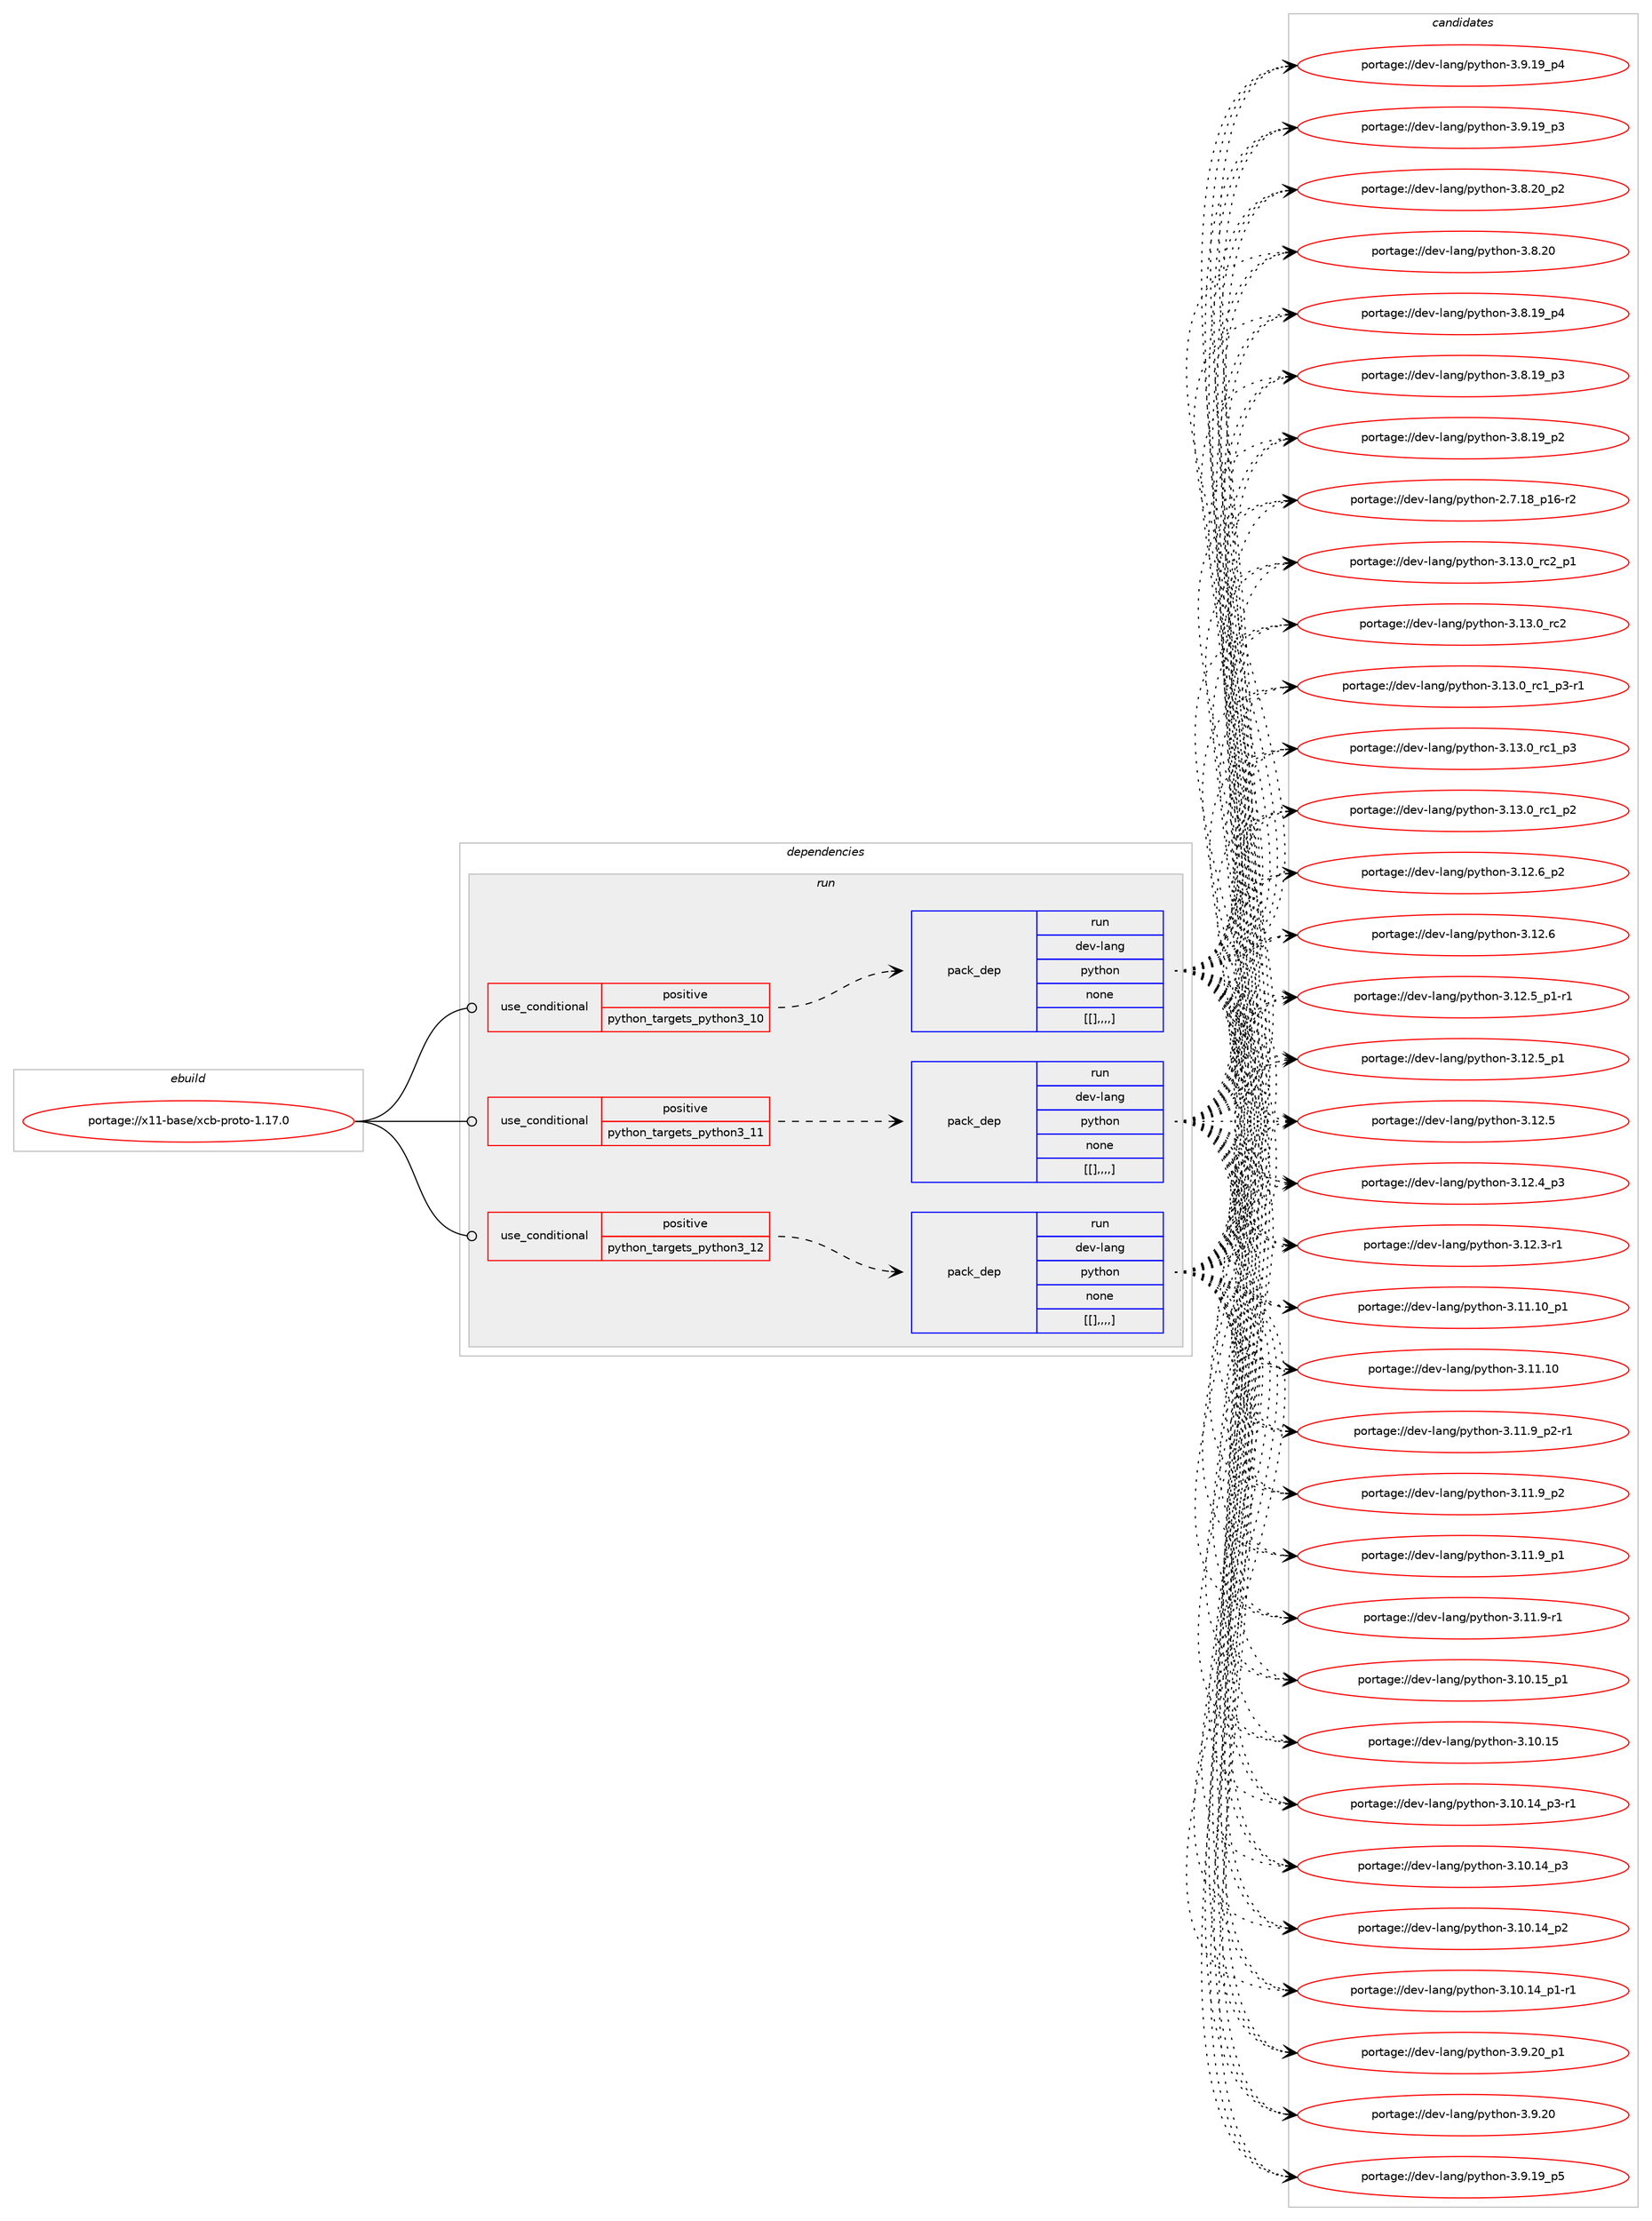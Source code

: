 digraph prolog {

# *************
# Graph options
# *************

newrank=true;
concentrate=true;
compound=true;
graph [rankdir=LR,fontname=Helvetica,fontsize=10,ranksep=1.5];#, ranksep=2.5, nodesep=0.2];
edge  [arrowhead=vee];
node  [fontname=Helvetica,fontsize=10];

# **********
# The ebuild
# **********

subgraph cluster_leftcol {
color=gray;
label=<<i>ebuild</i>>;
id [label="portage://x11-base/xcb-proto-1.17.0", color=red, width=4, href="../x11-base/xcb-proto-1.17.0.svg"];
}

# ****************
# The dependencies
# ****************

subgraph cluster_midcol {
color=gray;
label=<<i>dependencies</i>>;
subgraph cluster_compile {
fillcolor="#eeeeee";
style=filled;
label=<<i>compile</i>>;
}
subgraph cluster_compileandrun {
fillcolor="#eeeeee";
style=filled;
label=<<i>compile and run</i>>;
}
subgraph cluster_run {
fillcolor="#eeeeee";
style=filled;
label=<<i>run</i>>;
subgraph cond11531 {
dependency31883 [label=<<TABLE BORDER="0" CELLBORDER="1" CELLSPACING="0" CELLPADDING="4"><TR><TD ROWSPAN="3" CELLPADDING="10">use_conditional</TD></TR><TR><TD>positive</TD></TR><TR><TD>python_targets_python3_10</TD></TR></TABLE>>, shape=none, color=red];
subgraph pack20130 {
dependency31884 [label=<<TABLE BORDER="0" CELLBORDER="1" CELLSPACING="0" CELLPADDING="4" WIDTH="220"><TR><TD ROWSPAN="6" CELLPADDING="30">pack_dep</TD></TR><TR><TD WIDTH="110">run</TD></TR><TR><TD>dev-lang</TD></TR><TR><TD>python</TD></TR><TR><TD>none</TD></TR><TR><TD>[[],,,,]</TD></TR></TABLE>>, shape=none, color=blue];
}
dependency31883:e -> dependency31884:w [weight=20,style="dashed",arrowhead="vee"];
}
id:e -> dependency31883:w [weight=20,style="solid",arrowhead="odot"];
subgraph cond11532 {
dependency31885 [label=<<TABLE BORDER="0" CELLBORDER="1" CELLSPACING="0" CELLPADDING="4"><TR><TD ROWSPAN="3" CELLPADDING="10">use_conditional</TD></TR><TR><TD>positive</TD></TR><TR><TD>python_targets_python3_11</TD></TR></TABLE>>, shape=none, color=red];
subgraph pack20131 {
dependency31886 [label=<<TABLE BORDER="0" CELLBORDER="1" CELLSPACING="0" CELLPADDING="4" WIDTH="220"><TR><TD ROWSPAN="6" CELLPADDING="30">pack_dep</TD></TR><TR><TD WIDTH="110">run</TD></TR><TR><TD>dev-lang</TD></TR><TR><TD>python</TD></TR><TR><TD>none</TD></TR><TR><TD>[[],,,,]</TD></TR></TABLE>>, shape=none, color=blue];
}
dependency31885:e -> dependency31886:w [weight=20,style="dashed",arrowhead="vee"];
}
id:e -> dependency31885:w [weight=20,style="solid",arrowhead="odot"];
subgraph cond11533 {
dependency31887 [label=<<TABLE BORDER="0" CELLBORDER="1" CELLSPACING="0" CELLPADDING="4"><TR><TD ROWSPAN="3" CELLPADDING="10">use_conditional</TD></TR><TR><TD>positive</TD></TR><TR><TD>python_targets_python3_12</TD></TR></TABLE>>, shape=none, color=red];
subgraph pack20132 {
dependency31888 [label=<<TABLE BORDER="0" CELLBORDER="1" CELLSPACING="0" CELLPADDING="4" WIDTH="220"><TR><TD ROWSPAN="6" CELLPADDING="30">pack_dep</TD></TR><TR><TD WIDTH="110">run</TD></TR><TR><TD>dev-lang</TD></TR><TR><TD>python</TD></TR><TR><TD>none</TD></TR><TR><TD>[[],,,,]</TD></TR></TABLE>>, shape=none, color=blue];
}
dependency31887:e -> dependency31888:w [weight=20,style="dashed",arrowhead="vee"];
}
id:e -> dependency31887:w [weight=20,style="solid",arrowhead="odot"];
}
}

# **************
# The candidates
# **************

subgraph cluster_choices {
rank=same;
color=gray;
label=<<i>candidates</i>>;

subgraph choice20130 {
color=black;
nodesep=1;
choice100101118451089711010347112121116104111110455146495146489511499509511249 [label="portage://dev-lang/python-3.13.0_rc2_p1", color=red, width=4,href="../dev-lang/python-3.13.0_rc2_p1.svg"];
choice10010111845108971101034711212111610411111045514649514648951149950 [label="portage://dev-lang/python-3.13.0_rc2", color=red, width=4,href="../dev-lang/python-3.13.0_rc2.svg"];
choice1001011184510897110103471121211161041111104551464951464895114994995112514511449 [label="portage://dev-lang/python-3.13.0_rc1_p3-r1", color=red, width=4,href="../dev-lang/python-3.13.0_rc1_p3-r1.svg"];
choice100101118451089711010347112121116104111110455146495146489511499499511251 [label="portage://dev-lang/python-3.13.0_rc1_p3", color=red, width=4,href="../dev-lang/python-3.13.0_rc1_p3.svg"];
choice100101118451089711010347112121116104111110455146495146489511499499511250 [label="portage://dev-lang/python-3.13.0_rc1_p2", color=red, width=4,href="../dev-lang/python-3.13.0_rc1_p2.svg"];
choice100101118451089711010347112121116104111110455146495046549511250 [label="portage://dev-lang/python-3.12.6_p2", color=red, width=4,href="../dev-lang/python-3.12.6_p2.svg"];
choice10010111845108971101034711212111610411111045514649504654 [label="portage://dev-lang/python-3.12.6", color=red, width=4,href="../dev-lang/python-3.12.6.svg"];
choice1001011184510897110103471121211161041111104551464950465395112494511449 [label="portage://dev-lang/python-3.12.5_p1-r1", color=red, width=4,href="../dev-lang/python-3.12.5_p1-r1.svg"];
choice100101118451089711010347112121116104111110455146495046539511249 [label="portage://dev-lang/python-3.12.5_p1", color=red, width=4,href="../dev-lang/python-3.12.5_p1.svg"];
choice10010111845108971101034711212111610411111045514649504653 [label="portage://dev-lang/python-3.12.5", color=red, width=4,href="../dev-lang/python-3.12.5.svg"];
choice100101118451089711010347112121116104111110455146495046529511251 [label="portage://dev-lang/python-3.12.4_p3", color=red, width=4,href="../dev-lang/python-3.12.4_p3.svg"];
choice100101118451089711010347112121116104111110455146495046514511449 [label="portage://dev-lang/python-3.12.3-r1", color=red, width=4,href="../dev-lang/python-3.12.3-r1.svg"];
choice10010111845108971101034711212111610411111045514649494649489511249 [label="portage://dev-lang/python-3.11.10_p1", color=red, width=4,href="../dev-lang/python-3.11.10_p1.svg"];
choice1001011184510897110103471121211161041111104551464949464948 [label="portage://dev-lang/python-3.11.10", color=red, width=4,href="../dev-lang/python-3.11.10.svg"];
choice1001011184510897110103471121211161041111104551464949465795112504511449 [label="portage://dev-lang/python-3.11.9_p2-r1", color=red, width=4,href="../dev-lang/python-3.11.9_p2-r1.svg"];
choice100101118451089711010347112121116104111110455146494946579511250 [label="portage://dev-lang/python-3.11.9_p2", color=red, width=4,href="../dev-lang/python-3.11.9_p2.svg"];
choice100101118451089711010347112121116104111110455146494946579511249 [label="portage://dev-lang/python-3.11.9_p1", color=red, width=4,href="../dev-lang/python-3.11.9_p1.svg"];
choice100101118451089711010347112121116104111110455146494946574511449 [label="portage://dev-lang/python-3.11.9-r1", color=red, width=4,href="../dev-lang/python-3.11.9-r1.svg"];
choice10010111845108971101034711212111610411111045514649484649539511249 [label="portage://dev-lang/python-3.10.15_p1", color=red, width=4,href="../dev-lang/python-3.10.15_p1.svg"];
choice1001011184510897110103471121211161041111104551464948464953 [label="portage://dev-lang/python-3.10.15", color=red, width=4,href="../dev-lang/python-3.10.15.svg"];
choice100101118451089711010347112121116104111110455146494846495295112514511449 [label="portage://dev-lang/python-3.10.14_p3-r1", color=red, width=4,href="../dev-lang/python-3.10.14_p3-r1.svg"];
choice10010111845108971101034711212111610411111045514649484649529511251 [label="portage://dev-lang/python-3.10.14_p3", color=red, width=4,href="../dev-lang/python-3.10.14_p3.svg"];
choice10010111845108971101034711212111610411111045514649484649529511250 [label="portage://dev-lang/python-3.10.14_p2", color=red, width=4,href="../dev-lang/python-3.10.14_p2.svg"];
choice100101118451089711010347112121116104111110455146494846495295112494511449 [label="portage://dev-lang/python-3.10.14_p1-r1", color=red, width=4,href="../dev-lang/python-3.10.14_p1-r1.svg"];
choice100101118451089711010347112121116104111110455146574650489511249 [label="portage://dev-lang/python-3.9.20_p1", color=red, width=4,href="../dev-lang/python-3.9.20_p1.svg"];
choice10010111845108971101034711212111610411111045514657465048 [label="portage://dev-lang/python-3.9.20", color=red, width=4,href="../dev-lang/python-3.9.20.svg"];
choice100101118451089711010347112121116104111110455146574649579511253 [label="portage://dev-lang/python-3.9.19_p5", color=red, width=4,href="../dev-lang/python-3.9.19_p5.svg"];
choice100101118451089711010347112121116104111110455146574649579511252 [label="portage://dev-lang/python-3.9.19_p4", color=red, width=4,href="../dev-lang/python-3.9.19_p4.svg"];
choice100101118451089711010347112121116104111110455146574649579511251 [label="portage://dev-lang/python-3.9.19_p3", color=red, width=4,href="../dev-lang/python-3.9.19_p3.svg"];
choice100101118451089711010347112121116104111110455146564650489511250 [label="portage://dev-lang/python-3.8.20_p2", color=red, width=4,href="../dev-lang/python-3.8.20_p2.svg"];
choice10010111845108971101034711212111610411111045514656465048 [label="portage://dev-lang/python-3.8.20", color=red, width=4,href="../dev-lang/python-3.8.20.svg"];
choice100101118451089711010347112121116104111110455146564649579511252 [label="portage://dev-lang/python-3.8.19_p4", color=red, width=4,href="../dev-lang/python-3.8.19_p4.svg"];
choice100101118451089711010347112121116104111110455146564649579511251 [label="portage://dev-lang/python-3.8.19_p3", color=red, width=4,href="../dev-lang/python-3.8.19_p3.svg"];
choice100101118451089711010347112121116104111110455146564649579511250 [label="portage://dev-lang/python-3.8.19_p2", color=red, width=4,href="../dev-lang/python-3.8.19_p2.svg"];
choice100101118451089711010347112121116104111110455046554649569511249544511450 [label="portage://dev-lang/python-2.7.18_p16-r2", color=red, width=4,href="../dev-lang/python-2.7.18_p16-r2.svg"];
dependency31884:e -> choice100101118451089711010347112121116104111110455146495146489511499509511249:w [style=dotted,weight="100"];
dependency31884:e -> choice10010111845108971101034711212111610411111045514649514648951149950:w [style=dotted,weight="100"];
dependency31884:e -> choice1001011184510897110103471121211161041111104551464951464895114994995112514511449:w [style=dotted,weight="100"];
dependency31884:e -> choice100101118451089711010347112121116104111110455146495146489511499499511251:w [style=dotted,weight="100"];
dependency31884:e -> choice100101118451089711010347112121116104111110455146495146489511499499511250:w [style=dotted,weight="100"];
dependency31884:e -> choice100101118451089711010347112121116104111110455146495046549511250:w [style=dotted,weight="100"];
dependency31884:e -> choice10010111845108971101034711212111610411111045514649504654:w [style=dotted,weight="100"];
dependency31884:e -> choice1001011184510897110103471121211161041111104551464950465395112494511449:w [style=dotted,weight="100"];
dependency31884:e -> choice100101118451089711010347112121116104111110455146495046539511249:w [style=dotted,weight="100"];
dependency31884:e -> choice10010111845108971101034711212111610411111045514649504653:w [style=dotted,weight="100"];
dependency31884:e -> choice100101118451089711010347112121116104111110455146495046529511251:w [style=dotted,weight="100"];
dependency31884:e -> choice100101118451089711010347112121116104111110455146495046514511449:w [style=dotted,weight="100"];
dependency31884:e -> choice10010111845108971101034711212111610411111045514649494649489511249:w [style=dotted,weight="100"];
dependency31884:e -> choice1001011184510897110103471121211161041111104551464949464948:w [style=dotted,weight="100"];
dependency31884:e -> choice1001011184510897110103471121211161041111104551464949465795112504511449:w [style=dotted,weight="100"];
dependency31884:e -> choice100101118451089711010347112121116104111110455146494946579511250:w [style=dotted,weight="100"];
dependency31884:e -> choice100101118451089711010347112121116104111110455146494946579511249:w [style=dotted,weight="100"];
dependency31884:e -> choice100101118451089711010347112121116104111110455146494946574511449:w [style=dotted,weight="100"];
dependency31884:e -> choice10010111845108971101034711212111610411111045514649484649539511249:w [style=dotted,weight="100"];
dependency31884:e -> choice1001011184510897110103471121211161041111104551464948464953:w [style=dotted,weight="100"];
dependency31884:e -> choice100101118451089711010347112121116104111110455146494846495295112514511449:w [style=dotted,weight="100"];
dependency31884:e -> choice10010111845108971101034711212111610411111045514649484649529511251:w [style=dotted,weight="100"];
dependency31884:e -> choice10010111845108971101034711212111610411111045514649484649529511250:w [style=dotted,weight="100"];
dependency31884:e -> choice100101118451089711010347112121116104111110455146494846495295112494511449:w [style=dotted,weight="100"];
dependency31884:e -> choice100101118451089711010347112121116104111110455146574650489511249:w [style=dotted,weight="100"];
dependency31884:e -> choice10010111845108971101034711212111610411111045514657465048:w [style=dotted,weight="100"];
dependency31884:e -> choice100101118451089711010347112121116104111110455146574649579511253:w [style=dotted,weight="100"];
dependency31884:e -> choice100101118451089711010347112121116104111110455146574649579511252:w [style=dotted,weight="100"];
dependency31884:e -> choice100101118451089711010347112121116104111110455146574649579511251:w [style=dotted,weight="100"];
dependency31884:e -> choice100101118451089711010347112121116104111110455146564650489511250:w [style=dotted,weight="100"];
dependency31884:e -> choice10010111845108971101034711212111610411111045514656465048:w [style=dotted,weight="100"];
dependency31884:e -> choice100101118451089711010347112121116104111110455146564649579511252:w [style=dotted,weight="100"];
dependency31884:e -> choice100101118451089711010347112121116104111110455146564649579511251:w [style=dotted,weight="100"];
dependency31884:e -> choice100101118451089711010347112121116104111110455146564649579511250:w [style=dotted,weight="100"];
dependency31884:e -> choice100101118451089711010347112121116104111110455046554649569511249544511450:w [style=dotted,weight="100"];
}
subgraph choice20131 {
color=black;
nodesep=1;
choice100101118451089711010347112121116104111110455146495146489511499509511249 [label="portage://dev-lang/python-3.13.0_rc2_p1", color=red, width=4,href="../dev-lang/python-3.13.0_rc2_p1.svg"];
choice10010111845108971101034711212111610411111045514649514648951149950 [label="portage://dev-lang/python-3.13.0_rc2", color=red, width=4,href="../dev-lang/python-3.13.0_rc2.svg"];
choice1001011184510897110103471121211161041111104551464951464895114994995112514511449 [label="portage://dev-lang/python-3.13.0_rc1_p3-r1", color=red, width=4,href="../dev-lang/python-3.13.0_rc1_p3-r1.svg"];
choice100101118451089711010347112121116104111110455146495146489511499499511251 [label="portage://dev-lang/python-3.13.0_rc1_p3", color=red, width=4,href="../dev-lang/python-3.13.0_rc1_p3.svg"];
choice100101118451089711010347112121116104111110455146495146489511499499511250 [label="portage://dev-lang/python-3.13.0_rc1_p2", color=red, width=4,href="../dev-lang/python-3.13.0_rc1_p2.svg"];
choice100101118451089711010347112121116104111110455146495046549511250 [label="portage://dev-lang/python-3.12.6_p2", color=red, width=4,href="../dev-lang/python-3.12.6_p2.svg"];
choice10010111845108971101034711212111610411111045514649504654 [label="portage://dev-lang/python-3.12.6", color=red, width=4,href="../dev-lang/python-3.12.6.svg"];
choice1001011184510897110103471121211161041111104551464950465395112494511449 [label="portage://dev-lang/python-3.12.5_p1-r1", color=red, width=4,href="../dev-lang/python-3.12.5_p1-r1.svg"];
choice100101118451089711010347112121116104111110455146495046539511249 [label="portage://dev-lang/python-3.12.5_p1", color=red, width=4,href="../dev-lang/python-3.12.5_p1.svg"];
choice10010111845108971101034711212111610411111045514649504653 [label="portage://dev-lang/python-3.12.5", color=red, width=4,href="../dev-lang/python-3.12.5.svg"];
choice100101118451089711010347112121116104111110455146495046529511251 [label="portage://dev-lang/python-3.12.4_p3", color=red, width=4,href="../dev-lang/python-3.12.4_p3.svg"];
choice100101118451089711010347112121116104111110455146495046514511449 [label="portage://dev-lang/python-3.12.3-r1", color=red, width=4,href="../dev-lang/python-3.12.3-r1.svg"];
choice10010111845108971101034711212111610411111045514649494649489511249 [label="portage://dev-lang/python-3.11.10_p1", color=red, width=4,href="../dev-lang/python-3.11.10_p1.svg"];
choice1001011184510897110103471121211161041111104551464949464948 [label="portage://dev-lang/python-3.11.10", color=red, width=4,href="../dev-lang/python-3.11.10.svg"];
choice1001011184510897110103471121211161041111104551464949465795112504511449 [label="portage://dev-lang/python-3.11.9_p2-r1", color=red, width=4,href="../dev-lang/python-3.11.9_p2-r1.svg"];
choice100101118451089711010347112121116104111110455146494946579511250 [label="portage://dev-lang/python-3.11.9_p2", color=red, width=4,href="../dev-lang/python-3.11.9_p2.svg"];
choice100101118451089711010347112121116104111110455146494946579511249 [label="portage://dev-lang/python-3.11.9_p1", color=red, width=4,href="../dev-lang/python-3.11.9_p1.svg"];
choice100101118451089711010347112121116104111110455146494946574511449 [label="portage://dev-lang/python-3.11.9-r1", color=red, width=4,href="../dev-lang/python-3.11.9-r1.svg"];
choice10010111845108971101034711212111610411111045514649484649539511249 [label="portage://dev-lang/python-3.10.15_p1", color=red, width=4,href="../dev-lang/python-3.10.15_p1.svg"];
choice1001011184510897110103471121211161041111104551464948464953 [label="portage://dev-lang/python-3.10.15", color=red, width=4,href="../dev-lang/python-3.10.15.svg"];
choice100101118451089711010347112121116104111110455146494846495295112514511449 [label="portage://dev-lang/python-3.10.14_p3-r1", color=red, width=4,href="../dev-lang/python-3.10.14_p3-r1.svg"];
choice10010111845108971101034711212111610411111045514649484649529511251 [label="portage://dev-lang/python-3.10.14_p3", color=red, width=4,href="../dev-lang/python-3.10.14_p3.svg"];
choice10010111845108971101034711212111610411111045514649484649529511250 [label="portage://dev-lang/python-3.10.14_p2", color=red, width=4,href="../dev-lang/python-3.10.14_p2.svg"];
choice100101118451089711010347112121116104111110455146494846495295112494511449 [label="portage://dev-lang/python-3.10.14_p1-r1", color=red, width=4,href="../dev-lang/python-3.10.14_p1-r1.svg"];
choice100101118451089711010347112121116104111110455146574650489511249 [label="portage://dev-lang/python-3.9.20_p1", color=red, width=4,href="../dev-lang/python-3.9.20_p1.svg"];
choice10010111845108971101034711212111610411111045514657465048 [label="portage://dev-lang/python-3.9.20", color=red, width=4,href="../dev-lang/python-3.9.20.svg"];
choice100101118451089711010347112121116104111110455146574649579511253 [label="portage://dev-lang/python-3.9.19_p5", color=red, width=4,href="../dev-lang/python-3.9.19_p5.svg"];
choice100101118451089711010347112121116104111110455146574649579511252 [label="portage://dev-lang/python-3.9.19_p4", color=red, width=4,href="../dev-lang/python-3.9.19_p4.svg"];
choice100101118451089711010347112121116104111110455146574649579511251 [label="portage://dev-lang/python-3.9.19_p3", color=red, width=4,href="../dev-lang/python-3.9.19_p3.svg"];
choice100101118451089711010347112121116104111110455146564650489511250 [label="portage://dev-lang/python-3.8.20_p2", color=red, width=4,href="../dev-lang/python-3.8.20_p2.svg"];
choice10010111845108971101034711212111610411111045514656465048 [label="portage://dev-lang/python-3.8.20", color=red, width=4,href="../dev-lang/python-3.8.20.svg"];
choice100101118451089711010347112121116104111110455146564649579511252 [label="portage://dev-lang/python-3.8.19_p4", color=red, width=4,href="../dev-lang/python-3.8.19_p4.svg"];
choice100101118451089711010347112121116104111110455146564649579511251 [label="portage://dev-lang/python-3.8.19_p3", color=red, width=4,href="../dev-lang/python-3.8.19_p3.svg"];
choice100101118451089711010347112121116104111110455146564649579511250 [label="portage://dev-lang/python-3.8.19_p2", color=red, width=4,href="../dev-lang/python-3.8.19_p2.svg"];
choice100101118451089711010347112121116104111110455046554649569511249544511450 [label="portage://dev-lang/python-2.7.18_p16-r2", color=red, width=4,href="../dev-lang/python-2.7.18_p16-r2.svg"];
dependency31886:e -> choice100101118451089711010347112121116104111110455146495146489511499509511249:w [style=dotted,weight="100"];
dependency31886:e -> choice10010111845108971101034711212111610411111045514649514648951149950:w [style=dotted,weight="100"];
dependency31886:e -> choice1001011184510897110103471121211161041111104551464951464895114994995112514511449:w [style=dotted,weight="100"];
dependency31886:e -> choice100101118451089711010347112121116104111110455146495146489511499499511251:w [style=dotted,weight="100"];
dependency31886:e -> choice100101118451089711010347112121116104111110455146495146489511499499511250:w [style=dotted,weight="100"];
dependency31886:e -> choice100101118451089711010347112121116104111110455146495046549511250:w [style=dotted,weight="100"];
dependency31886:e -> choice10010111845108971101034711212111610411111045514649504654:w [style=dotted,weight="100"];
dependency31886:e -> choice1001011184510897110103471121211161041111104551464950465395112494511449:w [style=dotted,weight="100"];
dependency31886:e -> choice100101118451089711010347112121116104111110455146495046539511249:w [style=dotted,weight="100"];
dependency31886:e -> choice10010111845108971101034711212111610411111045514649504653:w [style=dotted,weight="100"];
dependency31886:e -> choice100101118451089711010347112121116104111110455146495046529511251:w [style=dotted,weight="100"];
dependency31886:e -> choice100101118451089711010347112121116104111110455146495046514511449:w [style=dotted,weight="100"];
dependency31886:e -> choice10010111845108971101034711212111610411111045514649494649489511249:w [style=dotted,weight="100"];
dependency31886:e -> choice1001011184510897110103471121211161041111104551464949464948:w [style=dotted,weight="100"];
dependency31886:e -> choice1001011184510897110103471121211161041111104551464949465795112504511449:w [style=dotted,weight="100"];
dependency31886:e -> choice100101118451089711010347112121116104111110455146494946579511250:w [style=dotted,weight="100"];
dependency31886:e -> choice100101118451089711010347112121116104111110455146494946579511249:w [style=dotted,weight="100"];
dependency31886:e -> choice100101118451089711010347112121116104111110455146494946574511449:w [style=dotted,weight="100"];
dependency31886:e -> choice10010111845108971101034711212111610411111045514649484649539511249:w [style=dotted,weight="100"];
dependency31886:e -> choice1001011184510897110103471121211161041111104551464948464953:w [style=dotted,weight="100"];
dependency31886:e -> choice100101118451089711010347112121116104111110455146494846495295112514511449:w [style=dotted,weight="100"];
dependency31886:e -> choice10010111845108971101034711212111610411111045514649484649529511251:w [style=dotted,weight="100"];
dependency31886:e -> choice10010111845108971101034711212111610411111045514649484649529511250:w [style=dotted,weight="100"];
dependency31886:e -> choice100101118451089711010347112121116104111110455146494846495295112494511449:w [style=dotted,weight="100"];
dependency31886:e -> choice100101118451089711010347112121116104111110455146574650489511249:w [style=dotted,weight="100"];
dependency31886:e -> choice10010111845108971101034711212111610411111045514657465048:w [style=dotted,weight="100"];
dependency31886:e -> choice100101118451089711010347112121116104111110455146574649579511253:w [style=dotted,weight="100"];
dependency31886:e -> choice100101118451089711010347112121116104111110455146574649579511252:w [style=dotted,weight="100"];
dependency31886:e -> choice100101118451089711010347112121116104111110455146574649579511251:w [style=dotted,weight="100"];
dependency31886:e -> choice100101118451089711010347112121116104111110455146564650489511250:w [style=dotted,weight="100"];
dependency31886:e -> choice10010111845108971101034711212111610411111045514656465048:w [style=dotted,weight="100"];
dependency31886:e -> choice100101118451089711010347112121116104111110455146564649579511252:w [style=dotted,weight="100"];
dependency31886:e -> choice100101118451089711010347112121116104111110455146564649579511251:w [style=dotted,weight="100"];
dependency31886:e -> choice100101118451089711010347112121116104111110455146564649579511250:w [style=dotted,weight="100"];
dependency31886:e -> choice100101118451089711010347112121116104111110455046554649569511249544511450:w [style=dotted,weight="100"];
}
subgraph choice20132 {
color=black;
nodesep=1;
choice100101118451089711010347112121116104111110455146495146489511499509511249 [label="portage://dev-lang/python-3.13.0_rc2_p1", color=red, width=4,href="../dev-lang/python-3.13.0_rc2_p1.svg"];
choice10010111845108971101034711212111610411111045514649514648951149950 [label="portage://dev-lang/python-3.13.0_rc2", color=red, width=4,href="../dev-lang/python-3.13.0_rc2.svg"];
choice1001011184510897110103471121211161041111104551464951464895114994995112514511449 [label="portage://dev-lang/python-3.13.0_rc1_p3-r1", color=red, width=4,href="../dev-lang/python-3.13.0_rc1_p3-r1.svg"];
choice100101118451089711010347112121116104111110455146495146489511499499511251 [label="portage://dev-lang/python-3.13.0_rc1_p3", color=red, width=4,href="../dev-lang/python-3.13.0_rc1_p3.svg"];
choice100101118451089711010347112121116104111110455146495146489511499499511250 [label="portage://dev-lang/python-3.13.0_rc1_p2", color=red, width=4,href="../dev-lang/python-3.13.0_rc1_p2.svg"];
choice100101118451089711010347112121116104111110455146495046549511250 [label="portage://dev-lang/python-3.12.6_p2", color=red, width=4,href="../dev-lang/python-3.12.6_p2.svg"];
choice10010111845108971101034711212111610411111045514649504654 [label="portage://dev-lang/python-3.12.6", color=red, width=4,href="../dev-lang/python-3.12.6.svg"];
choice1001011184510897110103471121211161041111104551464950465395112494511449 [label="portage://dev-lang/python-3.12.5_p1-r1", color=red, width=4,href="../dev-lang/python-3.12.5_p1-r1.svg"];
choice100101118451089711010347112121116104111110455146495046539511249 [label="portage://dev-lang/python-3.12.5_p1", color=red, width=4,href="../dev-lang/python-3.12.5_p1.svg"];
choice10010111845108971101034711212111610411111045514649504653 [label="portage://dev-lang/python-3.12.5", color=red, width=4,href="../dev-lang/python-3.12.5.svg"];
choice100101118451089711010347112121116104111110455146495046529511251 [label="portage://dev-lang/python-3.12.4_p3", color=red, width=4,href="../dev-lang/python-3.12.4_p3.svg"];
choice100101118451089711010347112121116104111110455146495046514511449 [label="portage://dev-lang/python-3.12.3-r1", color=red, width=4,href="../dev-lang/python-3.12.3-r1.svg"];
choice10010111845108971101034711212111610411111045514649494649489511249 [label="portage://dev-lang/python-3.11.10_p1", color=red, width=4,href="../dev-lang/python-3.11.10_p1.svg"];
choice1001011184510897110103471121211161041111104551464949464948 [label="portage://dev-lang/python-3.11.10", color=red, width=4,href="../dev-lang/python-3.11.10.svg"];
choice1001011184510897110103471121211161041111104551464949465795112504511449 [label="portage://dev-lang/python-3.11.9_p2-r1", color=red, width=4,href="../dev-lang/python-3.11.9_p2-r1.svg"];
choice100101118451089711010347112121116104111110455146494946579511250 [label="portage://dev-lang/python-3.11.9_p2", color=red, width=4,href="../dev-lang/python-3.11.9_p2.svg"];
choice100101118451089711010347112121116104111110455146494946579511249 [label="portage://dev-lang/python-3.11.9_p1", color=red, width=4,href="../dev-lang/python-3.11.9_p1.svg"];
choice100101118451089711010347112121116104111110455146494946574511449 [label="portage://dev-lang/python-3.11.9-r1", color=red, width=4,href="../dev-lang/python-3.11.9-r1.svg"];
choice10010111845108971101034711212111610411111045514649484649539511249 [label="portage://dev-lang/python-3.10.15_p1", color=red, width=4,href="../dev-lang/python-3.10.15_p1.svg"];
choice1001011184510897110103471121211161041111104551464948464953 [label="portage://dev-lang/python-3.10.15", color=red, width=4,href="../dev-lang/python-3.10.15.svg"];
choice100101118451089711010347112121116104111110455146494846495295112514511449 [label="portage://dev-lang/python-3.10.14_p3-r1", color=red, width=4,href="../dev-lang/python-3.10.14_p3-r1.svg"];
choice10010111845108971101034711212111610411111045514649484649529511251 [label="portage://dev-lang/python-3.10.14_p3", color=red, width=4,href="../dev-lang/python-3.10.14_p3.svg"];
choice10010111845108971101034711212111610411111045514649484649529511250 [label="portage://dev-lang/python-3.10.14_p2", color=red, width=4,href="../dev-lang/python-3.10.14_p2.svg"];
choice100101118451089711010347112121116104111110455146494846495295112494511449 [label="portage://dev-lang/python-3.10.14_p1-r1", color=red, width=4,href="../dev-lang/python-3.10.14_p1-r1.svg"];
choice100101118451089711010347112121116104111110455146574650489511249 [label="portage://dev-lang/python-3.9.20_p1", color=red, width=4,href="../dev-lang/python-3.9.20_p1.svg"];
choice10010111845108971101034711212111610411111045514657465048 [label="portage://dev-lang/python-3.9.20", color=red, width=4,href="../dev-lang/python-3.9.20.svg"];
choice100101118451089711010347112121116104111110455146574649579511253 [label="portage://dev-lang/python-3.9.19_p5", color=red, width=4,href="../dev-lang/python-3.9.19_p5.svg"];
choice100101118451089711010347112121116104111110455146574649579511252 [label="portage://dev-lang/python-3.9.19_p4", color=red, width=4,href="../dev-lang/python-3.9.19_p4.svg"];
choice100101118451089711010347112121116104111110455146574649579511251 [label="portage://dev-lang/python-3.9.19_p3", color=red, width=4,href="../dev-lang/python-3.9.19_p3.svg"];
choice100101118451089711010347112121116104111110455146564650489511250 [label="portage://dev-lang/python-3.8.20_p2", color=red, width=4,href="../dev-lang/python-3.8.20_p2.svg"];
choice10010111845108971101034711212111610411111045514656465048 [label="portage://dev-lang/python-3.8.20", color=red, width=4,href="../dev-lang/python-3.8.20.svg"];
choice100101118451089711010347112121116104111110455146564649579511252 [label="portage://dev-lang/python-3.8.19_p4", color=red, width=4,href="../dev-lang/python-3.8.19_p4.svg"];
choice100101118451089711010347112121116104111110455146564649579511251 [label="portage://dev-lang/python-3.8.19_p3", color=red, width=4,href="../dev-lang/python-3.8.19_p3.svg"];
choice100101118451089711010347112121116104111110455146564649579511250 [label="portage://dev-lang/python-3.8.19_p2", color=red, width=4,href="../dev-lang/python-3.8.19_p2.svg"];
choice100101118451089711010347112121116104111110455046554649569511249544511450 [label="portage://dev-lang/python-2.7.18_p16-r2", color=red, width=4,href="../dev-lang/python-2.7.18_p16-r2.svg"];
dependency31888:e -> choice100101118451089711010347112121116104111110455146495146489511499509511249:w [style=dotted,weight="100"];
dependency31888:e -> choice10010111845108971101034711212111610411111045514649514648951149950:w [style=dotted,weight="100"];
dependency31888:e -> choice1001011184510897110103471121211161041111104551464951464895114994995112514511449:w [style=dotted,weight="100"];
dependency31888:e -> choice100101118451089711010347112121116104111110455146495146489511499499511251:w [style=dotted,weight="100"];
dependency31888:e -> choice100101118451089711010347112121116104111110455146495146489511499499511250:w [style=dotted,weight="100"];
dependency31888:e -> choice100101118451089711010347112121116104111110455146495046549511250:w [style=dotted,weight="100"];
dependency31888:e -> choice10010111845108971101034711212111610411111045514649504654:w [style=dotted,weight="100"];
dependency31888:e -> choice1001011184510897110103471121211161041111104551464950465395112494511449:w [style=dotted,weight="100"];
dependency31888:e -> choice100101118451089711010347112121116104111110455146495046539511249:w [style=dotted,weight="100"];
dependency31888:e -> choice10010111845108971101034711212111610411111045514649504653:w [style=dotted,weight="100"];
dependency31888:e -> choice100101118451089711010347112121116104111110455146495046529511251:w [style=dotted,weight="100"];
dependency31888:e -> choice100101118451089711010347112121116104111110455146495046514511449:w [style=dotted,weight="100"];
dependency31888:e -> choice10010111845108971101034711212111610411111045514649494649489511249:w [style=dotted,weight="100"];
dependency31888:e -> choice1001011184510897110103471121211161041111104551464949464948:w [style=dotted,weight="100"];
dependency31888:e -> choice1001011184510897110103471121211161041111104551464949465795112504511449:w [style=dotted,weight="100"];
dependency31888:e -> choice100101118451089711010347112121116104111110455146494946579511250:w [style=dotted,weight="100"];
dependency31888:e -> choice100101118451089711010347112121116104111110455146494946579511249:w [style=dotted,weight="100"];
dependency31888:e -> choice100101118451089711010347112121116104111110455146494946574511449:w [style=dotted,weight="100"];
dependency31888:e -> choice10010111845108971101034711212111610411111045514649484649539511249:w [style=dotted,weight="100"];
dependency31888:e -> choice1001011184510897110103471121211161041111104551464948464953:w [style=dotted,weight="100"];
dependency31888:e -> choice100101118451089711010347112121116104111110455146494846495295112514511449:w [style=dotted,weight="100"];
dependency31888:e -> choice10010111845108971101034711212111610411111045514649484649529511251:w [style=dotted,weight="100"];
dependency31888:e -> choice10010111845108971101034711212111610411111045514649484649529511250:w [style=dotted,weight="100"];
dependency31888:e -> choice100101118451089711010347112121116104111110455146494846495295112494511449:w [style=dotted,weight="100"];
dependency31888:e -> choice100101118451089711010347112121116104111110455146574650489511249:w [style=dotted,weight="100"];
dependency31888:e -> choice10010111845108971101034711212111610411111045514657465048:w [style=dotted,weight="100"];
dependency31888:e -> choice100101118451089711010347112121116104111110455146574649579511253:w [style=dotted,weight="100"];
dependency31888:e -> choice100101118451089711010347112121116104111110455146574649579511252:w [style=dotted,weight="100"];
dependency31888:e -> choice100101118451089711010347112121116104111110455146574649579511251:w [style=dotted,weight="100"];
dependency31888:e -> choice100101118451089711010347112121116104111110455146564650489511250:w [style=dotted,weight="100"];
dependency31888:e -> choice10010111845108971101034711212111610411111045514656465048:w [style=dotted,weight="100"];
dependency31888:e -> choice100101118451089711010347112121116104111110455146564649579511252:w [style=dotted,weight="100"];
dependency31888:e -> choice100101118451089711010347112121116104111110455146564649579511251:w [style=dotted,weight="100"];
dependency31888:e -> choice100101118451089711010347112121116104111110455146564649579511250:w [style=dotted,weight="100"];
dependency31888:e -> choice100101118451089711010347112121116104111110455046554649569511249544511450:w [style=dotted,weight="100"];
}
}

}
